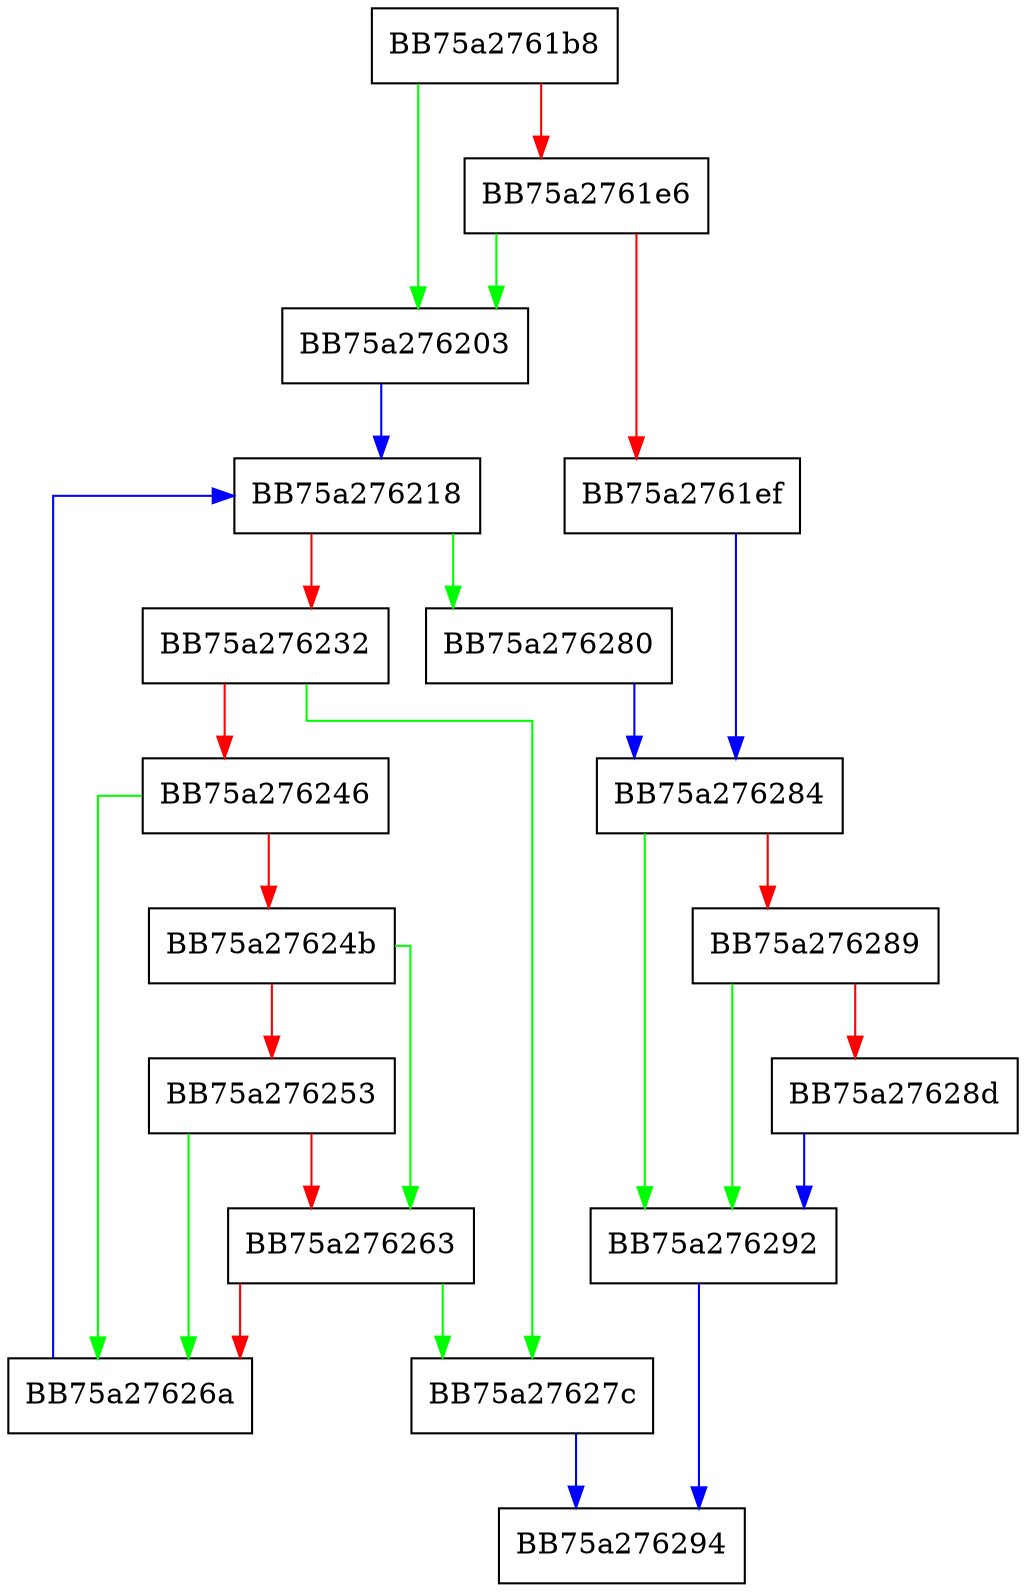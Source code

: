 digraph winIsDir {
  node [shape="box"];
  graph [splines=ortho];
  BB75a2761b8 -> BB75a276203 [color="green"];
  BB75a2761b8 -> BB75a2761e6 [color="red"];
  BB75a2761e6 -> BB75a276203 [color="green"];
  BB75a2761e6 -> BB75a2761ef [color="red"];
  BB75a2761ef -> BB75a276284 [color="blue"];
  BB75a276203 -> BB75a276218 [color="blue"];
  BB75a276218 -> BB75a276280 [color="green"];
  BB75a276218 -> BB75a276232 [color="red"];
  BB75a276232 -> BB75a27627c [color="green"];
  BB75a276232 -> BB75a276246 [color="red"];
  BB75a276246 -> BB75a27626a [color="green"];
  BB75a276246 -> BB75a27624b [color="red"];
  BB75a27624b -> BB75a276263 [color="green"];
  BB75a27624b -> BB75a276253 [color="red"];
  BB75a276253 -> BB75a27626a [color="green"];
  BB75a276253 -> BB75a276263 [color="red"];
  BB75a276263 -> BB75a27627c [color="green"];
  BB75a276263 -> BB75a27626a [color="red"];
  BB75a27626a -> BB75a276218 [color="blue"];
  BB75a27627c -> BB75a276294 [color="blue"];
  BB75a276280 -> BB75a276284 [color="blue"];
  BB75a276284 -> BB75a276292 [color="green"];
  BB75a276284 -> BB75a276289 [color="red"];
  BB75a276289 -> BB75a276292 [color="green"];
  BB75a276289 -> BB75a27628d [color="red"];
  BB75a27628d -> BB75a276292 [color="blue"];
  BB75a276292 -> BB75a276294 [color="blue"];
}
